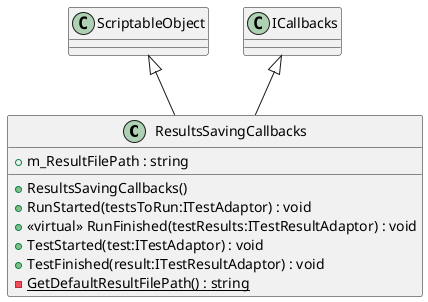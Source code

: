 @startuml
class ResultsSavingCallbacks {
    + m_ResultFilePath : string
    + ResultsSavingCallbacks()
    + RunStarted(testsToRun:ITestAdaptor) : void
    + <<virtual>> RunFinished(testResults:ITestResultAdaptor) : void
    + TestStarted(test:ITestAdaptor) : void
    + TestFinished(result:ITestResultAdaptor) : void
    - {static} GetDefaultResultFilePath() : string
}
ScriptableObject <|-- ResultsSavingCallbacks
ICallbacks <|-- ResultsSavingCallbacks
@enduml
